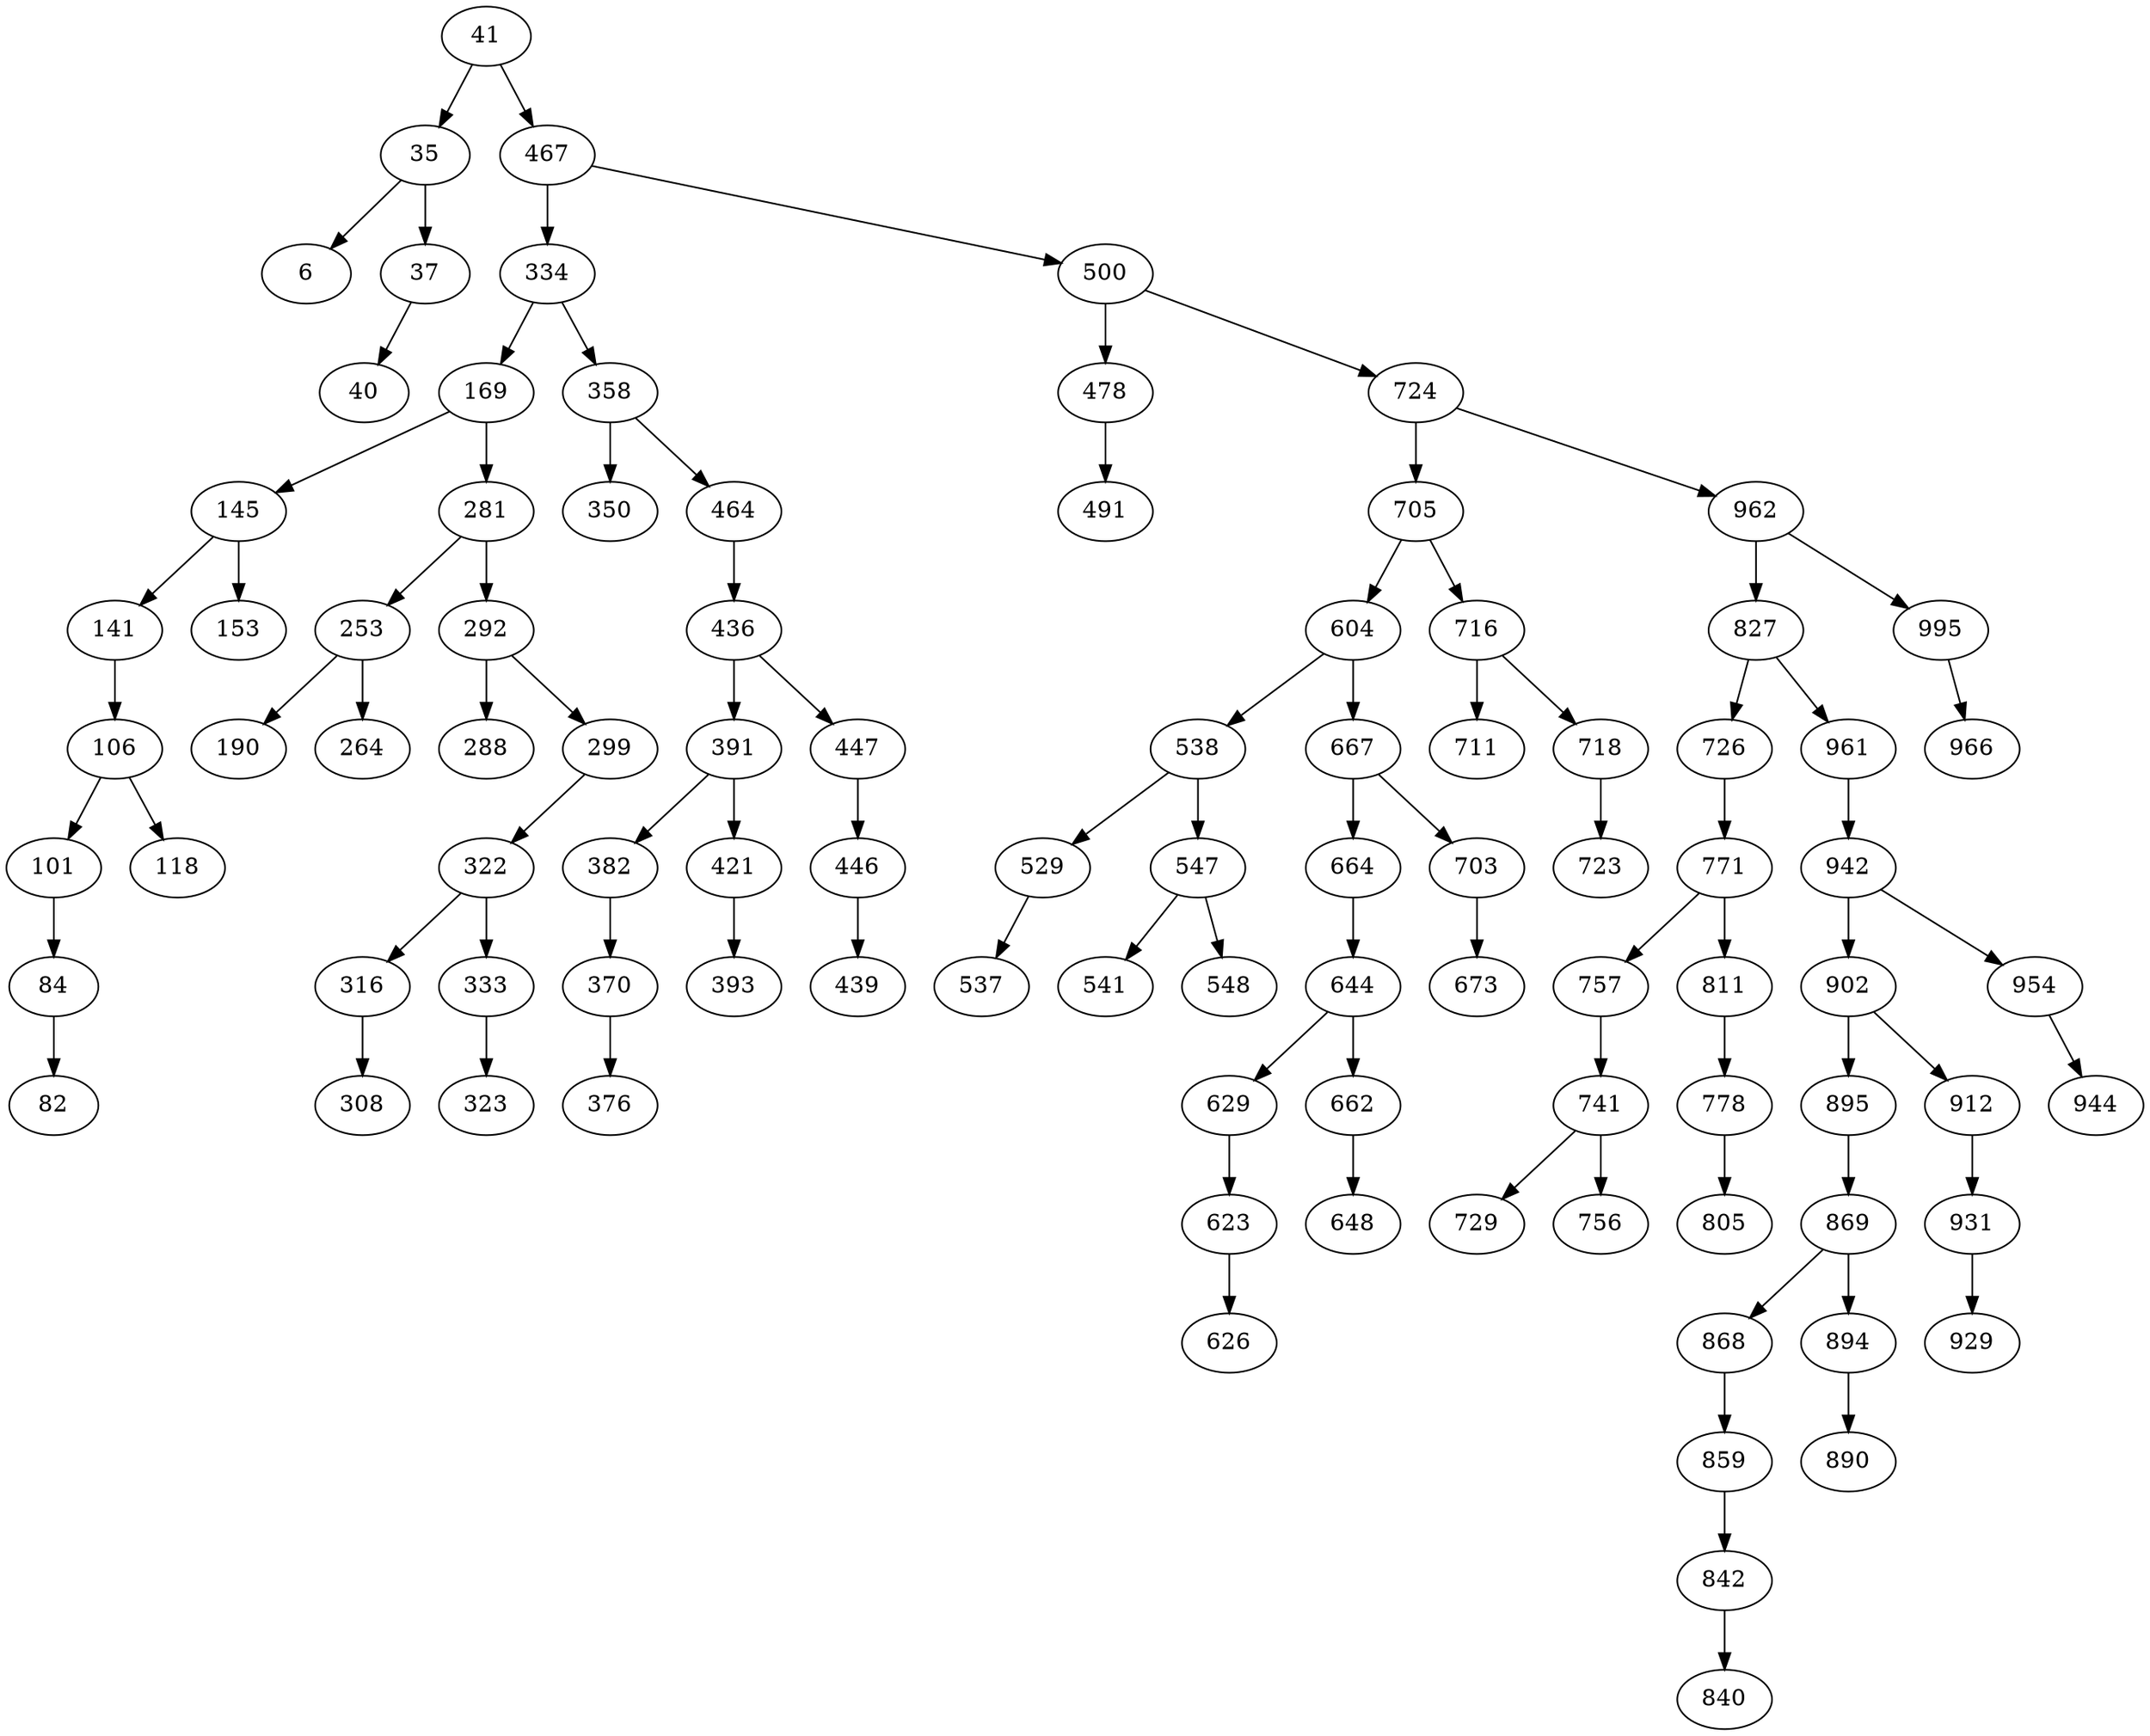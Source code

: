 digraph Tree {
	41 -> 35
	35 -> 6
	6
	35 -> 37
	37 -> 40
	40
	41 -> 467
	467 -> 334
	334 -> 169
	169 -> 145
	145 -> 141
	141 -> 106
	106 -> 101
	101 -> 84
	84 -> 82
	82
	106 -> 118
	118
	145 -> 153
	153
	169 -> 281
	281 -> 253
	253 -> 190
	190
	253 -> 264
	264
	281 -> 292
	292 -> 288
	288
	292 -> 299
	299 -> 322
	322 -> 316
	316 -> 308
	308
	322 -> 333
	333 -> 323
	323
	334 -> 358
	358 -> 350
	350
	358 -> 464
	464 -> 436
	436 -> 391
	391 -> 382
	382 -> 370
	370 -> 376
	376
	391 -> 421
	421 -> 393
	393
	436 -> 447
	447 -> 446
	446 -> 439
	439
	467 -> 500
	500 -> 478
	478 -> 491
	491
	500 -> 724
	724 -> 705
	705 -> 604
	604 -> 538
	538 -> 529
	529 -> 537
	537
	538 -> 547
	547 -> 541
	541
	547 -> 548
	548
	604 -> 667
	667 -> 664
	664 -> 644
	644 -> 629
	629 -> 623
	623 -> 626
	626
	644 -> 662
	662 -> 648
	648
	667 -> 703
	703 -> 673
	673
	705 -> 716
	716 -> 711
	711
	716 -> 718
	718 -> 723
	723
	724 -> 962
	962 -> 827
	827 -> 726
	726 -> 771
	771 -> 757
	757 -> 741
	741 -> 729
	729
	741 -> 756
	756
	771 -> 811
	811 -> 778
	778 -> 805
	805
	827 -> 961
	961 -> 942
	942 -> 902
	902 -> 895
	895 -> 869
	869 -> 868
	868 -> 859
	859 -> 842
	842 -> 840
	840
	869 -> 894
	894 -> 890
	890
	902 -> 912
	912 -> 931
	931 -> 929
	929
	942 -> 954
	954 -> 944
	944
	962 -> 995
	995 -> 966
	966
}
